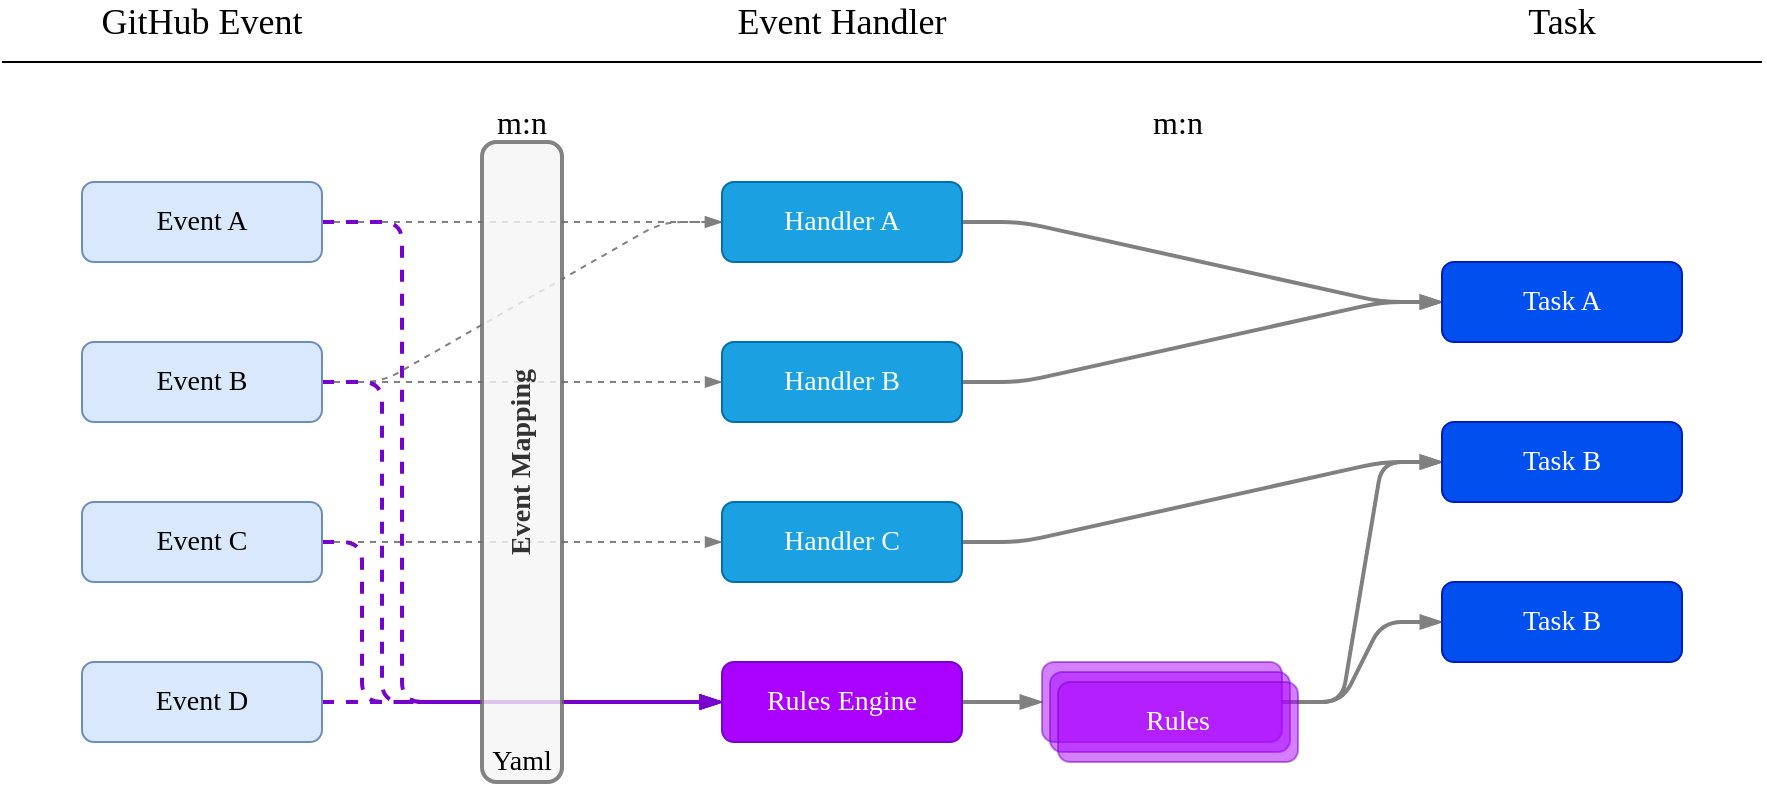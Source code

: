 <mxfile>
    <diagram id="tPkex4Xwo_ldkRDcLCxH" name="Page-1">
        <mxGraphModel dx="989" dy="549" grid="1" gridSize="10" guides="1" tooltips="1" connect="1" arrows="1" fold="1" page="1" pageScale="1" pageWidth="1169" pageHeight="827" math="0" shadow="0">
            <root>
                <mxCell id="0"/>
                <mxCell id="1" parent="0"/>
                <mxCell id="byKUF5kAsZpEWGFSxz35-10" style="rounded=1;orthogonalLoop=1;jettySize=auto;html=1;endArrow=blockThin;endFill=1;dashed=1;strokeWidth=1;fontFamily=varela round;fontSize=14;fillColor=#f5f5f5;strokeColor=#808080;" parent="1" source="byKUF5kAsZpEWGFSxz35-1" target="byKUF5kAsZpEWGFSxz35-7" edge="1">
                    <mxGeometry relative="1" as="geometry"/>
                </mxCell>
                <mxCell id="byKUF5kAsZpEWGFSxz35-34" style="rounded=1;orthogonalLoop=1;jettySize=auto;html=1;entryX=0;entryY=0.5;entryDx=0;entryDy=0;dashed=1;endArrow=blockThin;endFill=1;strokeWidth=2;fontFamily=varela round;fontSize=14;fontColor=#000000;exitX=1;exitY=0.5;exitDx=0;exitDy=0;fillColor=#aa00ff;strokeColor=#7700CC;edgeStyle=elbowEdgeStyle;" parent="1" source="byKUF5kAsZpEWGFSxz35-1" target="byKUF5kAsZpEWGFSxz35-6" edge="1">
                    <mxGeometry relative="1" as="geometry">
                        <Array as="points">
                            <mxPoint x="240" y="240"/>
                        </Array>
                    </mxGeometry>
                </mxCell>
                <mxCell id="byKUF5kAsZpEWGFSxz35-1" value="Event A" style="rounded=1;whiteSpace=wrap;html=1;fillColor=#dae8fc;strokeColor=#6c8ebf;fontFamily=varela round;fontSize=14;" parent="1" vertex="1">
                    <mxGeometry x="80" y="100" width="120" height="40" as="geometry"/>
                </mxCell>
                <mxCell id="byKUF5kAsZpEWGFSxz35-11" style="rounded=1;orthogonalLoop=1;jettySize=auto;html=1;entryX=0;entryY=0.5;entryDx=0;entryDy=0;endArrow=blockThin;endFill=1;dashed=1;strokeWidth=1;fontFamily=varela round;fontSize=14;fillColor=#f5f5f5;strokeColor=#808080;" parent="1" source="byKUF5kAsZpEWGFSxz35-2" target="byKUF5kAsZpEWGFSxz35-8" edge="1">
                    <mxGeometry relative="1" as="geometry"/>
                </mxCell>
                <mxCell id="byKUF5kAsZpEWGFSxz35-19" style="orthogonalLoop=1;jettySize=auto;html=1;entryX=0;entryY=0.5;entryDx=0;entryDy=0;endArrow=blockThin;endFill=1;dashed=1;strokeWidth=1;fontFamily=varela round;fontSize=14;exitX=1;exitY=0.5;exitDx=0;exitDy=0;fillColor=#f5f5f5;strokeColor=#808080;edgeStyle=entityRelationEdgeStyle;rounded=1;" parent="1" source="byKUF5kAsZpEWGFSxz35-2" target="byKUF5kAsZpEWGFSxz35-7" edge="1">
                    <mxGeometry relative="1" as="geometry"/>
                </mxCell>
                <mxCell id="byKUF5kAsZpEWGFSxz35-33" style="rounded=1;orthogonalLoop=1;jettySize=auto;html=1;entryX=0;entryY=0.5;entryDx=0;entryDy=0;dashed=1;endArrow=blockThin;endFill=1;strokeWidth=2;fontFamily=varela round;fontSize=14;fontColor=#000000;exitX=1;exitY=0.5;exitDx=0;exitDy=0;fillColor=#aa00ff;strokeColor=#7700CC;edgeStyle=elbowEdgeStyle;" parent="1" source="byKUF5kAsZpEWGFSxz35-2" target="byKUF5kAsZpEWGFSxz35-6" edge="1">
                    <mxGeometry relative="1" as="geometry">
                        <Array as="points">
                            <mxPoint x="230" y="280"/>
                        </Array>
                    </mxGeometry>
                </mxCell>
                <mxCell id="byKUF5kAsZpEWGFSxz35-2" value="Event B" style="rounded=1;whiteSpace=wrap;html=1;fillColor=#dae8fc;strokeColor=#6c8ebf;fontFamily=varela round;fontSize=14;" parent="1" vertex="1">
                    <mxGeometry x="80" y="180" width="120" height="40" as="geometry"/>
                </mxCell>
                <mxCell id="byKUF5kAsZpEWGFSxz35-12" style="rounded=1;orthogonalLoop=1;jettySize=auto;html=1;entryX=0;entryY=0.5;entryDx=0;entryDy=0;endArrow=blockThin;endFill=1;dashed=1;strokeWidth=1;fontFamily=varela round;fontSize=14;fillColor=#f5f5f5;strokeColor=#808080;" parent="1" source="byKUF5kAsZpEWGFSxz35-3" target="byKUF5kAsZpEWGFSxz35-9" edge="1">
                    <mxGeometry relative="1" as="geometry"/>
                </mxCell>
                <mxCell id="byKUF5kAsZpEWGFSxz35-32" style="rounded=1;orthogonalLoop=1;jettySize=auto;html=1;endArrow=blockThin;endFill=1;strokeWidth=2;fontFamily=varela round;fontSize=14;fontColor=#000000;dashed=1;exitX=1;exitY=0.5;exitDx=0;exitDy=0;entryX=0;entryY=0.5;entryDx=0;entryDy=0;fillColor=#aa00ff;strokeColor=#7700CC;edgeStyle=elbowEdgeStyle;" parent="1" source="byKUF5kAsZpEWGFSxz35-3" target="byKUF5kAsZpEWGFSxz35-6" edge="1">
                    <mxGeometry relative="1" as="geometry">
                        <Array as="points">
                            <mxPoint x="220" y="320"/>
                        </Array>
                    </mxGeometry>
                </mxCell>
                <mxCell id="byKUF5kAsZpEWGFSxz35-3" value="Event C" style="rounded=1;whiteSpace=wrap;html=1;fillColor=#dae8fc;strokeColor=#6c8ebf;fontFamily=varela round;fontSize=14;" parent="1" vertex="1">
                    <mxGeometry x="80" y="260" width="120" height="40" as="geometry"/>
                </mxCell>
                <mxCell id="byKUF5kAsZpEWGFSxz35-13" style="rounded=1;orthogonalLoop=1;jettySize=auto;html=1;entryX=0;entryY=0.5;entryDx=0;entryDy=0;endArrow=blockThin;endFill=1;dashed=1;strokeWidth=2;fontFamily=varela round;fontSize=14;fillColor=#aa00ff;strokeColor=#7700CC;edgeStyle=elbowEdgeStyle;" parent="1" source="byKUF5kAsZpEWGFSxz35-4" target="byKUF5kAsZpEWGFSxz35-6" edge="1">
                    <mxGeometry relative="1" as="geometry"/>
                </mxCell>
                <mxCell id="byKUF5kAsZpEWGFSxz35-4" value="Event D" style="rounded=1;whiteSpace=wrap;html=1;fillColor=#dae8fc;strokeColor=#6c8ebf;fontFamily=varela round;fontSize=14;" parent="1" vertex="1">
                    <mxGeometry x="80" y="340" width="120" height="40" as="geometry"/>
                </mxCell>
                <mxCell id="byKUF5kAsZpEWGFSxz35-5" value="Event Mapping" style="rounded=1;whiteSpace=wrap;html=1;rotation=-90;arcSize=18;fillColor=#f5f5f5;strokeColor=#666666;fontColor=#333333;opacity=80;fontSize=14;fontStyle=1;fontFamily=varela round;strokeWidth=2;" parent="1" vertex="1">
                    <mxGeometry x="140" y="220" width="320" height="40" as="geometry"/>
                </mxCell>
                <mxCell id="byKUF5kAsZpEWGFSxz35-22" style="rounded=1;orthogonalLoop=1;jettySize=auto;html=1;entryX=0;entryY=0.5;entryDx=0;entryDy=0;endArrow=blockThin;endFill=1;exitX=1;exitY=0.5;exitDx=0;exitDy=0;edgeStyle=entityRelationEdgeStyle;strokeWidth=2;fontFamily=varela round;fontSize=14;strokeColor=#808080;" parent="1" source="byKUF5kAsZpEWGFSxz35-28" target="byKUF5kAsZpEWGFSxz35-16" edge="1">
                    <mxGeometry relative="1" as="geometry"/>
                </mxCell>
                <mxCell id="byKUF5kAsZpEWGFSxz35-29" style="edgeStyle=orthogonalEdgeStyle;rounded=1;orthogonalLoop=1;jettySize=auto;html=1;exitX=1;exitY=0.5;exitDx=0;exitDy=0;endArrow=blockThin;endFill=1;strokeWidth=2;fontFamily=varela round;fontSize=14;entryX=0;entryY=0.5;entryDx=0;entryDy=0;strokeColor=#808080;" parent="1" source="byKUF5kAsZpEWGFSxz35-6" target="byKUF5kAsZpEWGFSxz35-28" edge="1">
                    <mxGeometry relative="1" as="geometry"/>
                </mxCell>
                <mxCell id="byKUF5kAsZpEWGFSxz35-6" value="Rules Engine" style="rounded=1;whiteSpace=wrap;html=1;fillColor=#aa00ff;strokeColor=#7700CC;fontColor=#ffffff;fontFamily=varela round;fontSize=14;" parent="1" vertex="1">
                    <mxGeometry x="400" y="340" width="120" height="40" as="geometry"/>
                </mxCell>
                <mxCell id="byKUF5kAsZpEWGFSxz35-18" style="rounded=1;orthogonalLoop=1;jettySize=auto;html=1;entryX=0;entryY=0.5;entryDx=0;entryDy=0;endArrow=blockThin;endFill=1;edgeStyle=entityRelationEdgeStyle;strokeWidth=2;fontFamily=varela round;fontSize=14;strokeColor=#808080;" parent="1" source="byKUF5kAsZpEWGFSxz35-7" target="byKUF5kAsZpEWGFSxz35-15" edge="1">
                    <mxGeometry relative="1" as="geometry"/>
                </mxCell>
                <mxCell id="byKUF5kAsZpEWGFSxz35-7" value="Handler A" style="rounded=1;whiteSpace=wrap;html=1;fillColor=#1ba1e2;strokeColor=#006EAF;fontColor=#ffffff;fontFamily=varela round;fontSize=14;" parent="1" vertex="1">
                    <mxGeometry x="400" y="100" width="120" height="40" as="geometry"/>
                </mxCell>
                <mxCell id="byKUF5kAsZpEWGFSxz35-20" style="rounded=1;orthogonalLoop=1;jettySize=auto;html=1;endArrow=blockThin;endFill=1;entryX=0;entryY=0.5;entryDx=0;entryDy=0;edgeStyle=entityRelationEdgeStyle;strokeWidth=2;fontFamily=varela round;fontSize=14;strokeColor=#808080;" parent="1" source="byKUF5kAsZpEWGFSxz35-8" target="byKUF5kAsZpEWGFSxz35-15" edge="1">
                    <mxGeometry relative="1" as="geometry"/>
                </mxCell>
                <mxCell id="byKUF5kAsZpEWGFSxz35-8" value="Handler B" style="rounded=1;whiteSpace=wrap;html=1;fillColor=#1ba1e2;strokeColor=#006EAF;fontColor=#ffffff;fontFamily=varela round;fontSize=14;" parent="1" vertex="1">
                    <mxGeometry x="400" y="180" width="120" height="40" as="geometry"/>
                </mxCell>
                <mxCell id="byKUF5kAsZpEWGFSxz35-21" style="rounded=1;orthogonalLoop=1;jettySize=auto;html=1;entryX=0;entryY=0.5;entryDx=0;entryDy=0;endArrow=blockThin;endFill=1;edgeStyle=entityRelationEdgeStyle;strokeWidth=2;fontFamily=varela round;fontSize=14;strokeColor=#808080;" parent="1" source="byKUF5kAsZpEWGFSxz35-9" target="byKUF5kAsZpEWGFSxz35-16" edge="1">
                    <mxGeometry relative="1" as="geometry"/>
                </mxCell>
                <mxCell id="byKUF5kAsZpEWGFSxz35-9" value="Handler C" style="rounded=1;whiteSpace=wrap;html=1;fillColor=#1ba1e2;strokeColor=#006EAF;fontColor=#ffffff;fontFamily=varela round;fontSize=14;" parent="1" vertex="1">
                    <mxGeometry x="400" y="260" width="120" height="40" as="geometry"/>
                </mxCell>
                <mxCell id="byKUF5kAsZpEWGFSxz35-14" value="Yaml" style="text;html=1;strokeColor=none;fillColor=none;align=center;verticalAlign=middle;whiteSpace=wrap;rounded=0;fontFamily=varela round;fontSize=14;" parent="1" vertex="1">
                    <mxGeometry x="280" y="380" width="40" height="20" as="geometry"/>
                </mxCell>
                <mxCell id="byKUF5kAsZpEWGFSxz35-15" value="Task A" style="rounded=1;whiteSpace=wrap;html=1;fillColor=#0050ef;strokeColor=#001DBC;fontFamily=varela round;fontSize=14;fontColor=#ffffff;" parent="1" vertex="1">
                    <mxGeometry x="760" y="140" width="120" height="40" as="geometry"/>
                </mxCell>
                <mxCell id="byKUF5kAsZpEWGFSxz35-16" value="Task B" style="rounded=1;whiteSpace=wrap;html=1;fillColor=#0050ef;strokeColor=#001DBC;fontFamily=varela round;fontSize=14;fontColor=#ffffff;" parent="1" vertex="1">
                    <mxGeometry x="760" y="220" width="120" height="40" as="geometry"/>
                </mxCell>
                <mxCell id="byKUF5kAsZpEWGFSxz35-24" value="GitHub Event" style="text;html=1;strokeColor=none;fillColor=none;align=center;verticalAlign=middle;whiteSpace=wrap;rounded=0;opacity=50;fontFamily=varela round;fontSize=18;" parent="1" vertex="1">
                    <mxGeometry x="80" y="10" width="120" height="20" as="geometry"/>
                </mxCell>
                <mxCell id="byKUF5kAsZpEWGFSxz35-26" value="Event Handler" style="text;html=1;strokeColor=none;fillColor=none;align=center;verticalAlign=middle;whiteSpace=wrap;rounded=0;opacity=50;fontFamily=varela round;fontSize=18;" parent="1" vertex="1">
                    <mxGeometry x="375" y="10" width="170" height="20" as="geometry"/>
                </mxCell>
                <mxCell id="byKUF5kAsZpEWGFSxz35-27" value="Task" style="text;html=1;strokeColor=none;fillColor=none;align=center;verticalAlign=middle;whiteSpace=wrap;rounded=0;opacity=50;fontFamily=varela round;fontSize=18;" parent="1" vertex="1">
                    <mxGeometry x="760" y="10" width="120" height="20" as="geometry"/>
                </mxCell>
                <mxCell id="byKUF5kAsZpEWGFSxz35-30" style="edgeStyle=entityRelationEdgeStyle;rounded=1;orthogonalLoop=1;jettySize=auto;html=1;endArrow=blockThin;endFill=1;strokeWidth=2;fontFamily=varela round;fontSize=14;fontColor=#000000;entryX=0;entryY=0.5;entryDx=0;entryDy=0;strokeColor=#808080;" parent="1" source="byKUF5kAsZpEWGFSxz35-28" target="byKUF5kAsZpEWGFSxz35-31" edge="1">
                    <mxGeometry relative="1" as="geometry">
                        <mxPoint x="760" y="460" as="targetPoint"/>
                    </mxGeometry>
                </mxCell>
                <mxCell id="byKUF5kAsZpEWGFSxz35-31" value="Task B" style="rounded=1;whiteSpace=wrap;html=1;fillColor=#0050ef;strokeColor=#001DBC;fontFamily=varela round;fontSize=14;fontColor=#ffffff;" parent="1" vertex="1">
                    <mxGeometry x="760" y="300" width="120" height="40" as="geometry"/>
                </mxCell>
                <mxCell id="byKUF5kAsZpEWGFSxz35-28" value="" style="rounded=1;whiteSpace=wrap;html=1;fillColor=#aa00ff;strokeColor=#7700CC;fontColor=#000000;fontFamily=varela round;fontSize=14;opacity=50;" parent="1" vertex="1">
                    <mxGeometry x="560" y="340" width="120" height="40" as="geometry"/>
                </mxCell>
                <mxCell id="byKUF5kAsZpEWGFSxz35-36" value="" style="rounded=1;whiteSpace=wrap;html=1;fillColor=#aa00ff;strokeColor=#7700CC;fontColor=#000000;fontFamily=varela round;fontSize=14;opacity=50;" parent="1" vertex="1">
                    <mxGeometry x="564" y="345" width="120" height="40" as="geometry"/>
                </mxCell>
                <mxCell id="byKUF5kAsZpEWGFSxz35-37" value="Rules" style="rounded=1;whiteSpace=wrap;html=1;fillColor=#aa00ff;strokeColor=#7700CC;fontColor=#FFFFFF;fontFamily=varela round;fontSize=14;opacity=50;" parent="1" vertex="1">
                    <mxGeometry x="568" y="350" width="120" height="40" as="geometry"/>
                </mxCell>
                <mxCell id="2" value="m:n" style="text;html=1;strokeColor=none;fillColor=none;align=center;verticalAlign=middle;whiteSpace=wrap;rounded=0;opacity=50;fontFamily=varela round;fontSize=16;" vertex="1" parent="1">
                    <mxGeometry x="568" y="60" width="120" height="20" as="geometry"/>
                </mxCell>
                <mxCell id="3" value="m:n" style="text;html=1;strokeColor=none;fillColor=none;align=center;verticalAlign=middle;whiteSpace=wrap;rounded=0;opacity=50;fontFamily=varela round;fontSize=16;" vertex="1" parent="1">
                    <mxGeometry x="270" y="60" width="60" height="20" as="geometry"/>
                </mxCell>
                <mxCell id="4" value="" style="endArrow=none;html=1;rounded=1;fontSize=18;" edge="1" parent="1">
                    <mxGeometry width="50" height="50" relative="1" as="geometry">
                        <mxPoint x="40" y="40" as="sourcePoint"/>
                        <mxPoint x="920" y="40" as="targetPoint"/>
                    </mxGeometry>
                </mxCell>
            </root>
        </mxGraphModel>
    </diagram>
</mxfile>